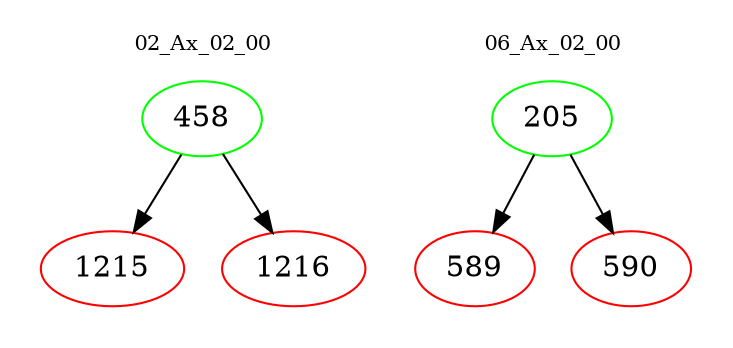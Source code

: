 digraph{
subgraph cluster_0 {
color = white
label = "02_Ax_02_00";
fontsize=10;
T0_458 [label="458", color="green"]
T0_458 -> T0_1215 [color="black"]
T0_1215 [label="1215", color="red"]
T0_458 -> T0_1216 [color="black"]
T0_1216 [label="1216", color="red"]
}
subgraph cluster_1 {
color = white
label = "06_Ax_02_00";
fontsize=10;
T1_205 [label="205", color="green"]
T1_205 -> T1_589 [color="black"]
T1_589 [label="589", color="red"]
T1_205 -> T1_590 [color="black"]
T1_590 [label="590", color="red"]
}
}
